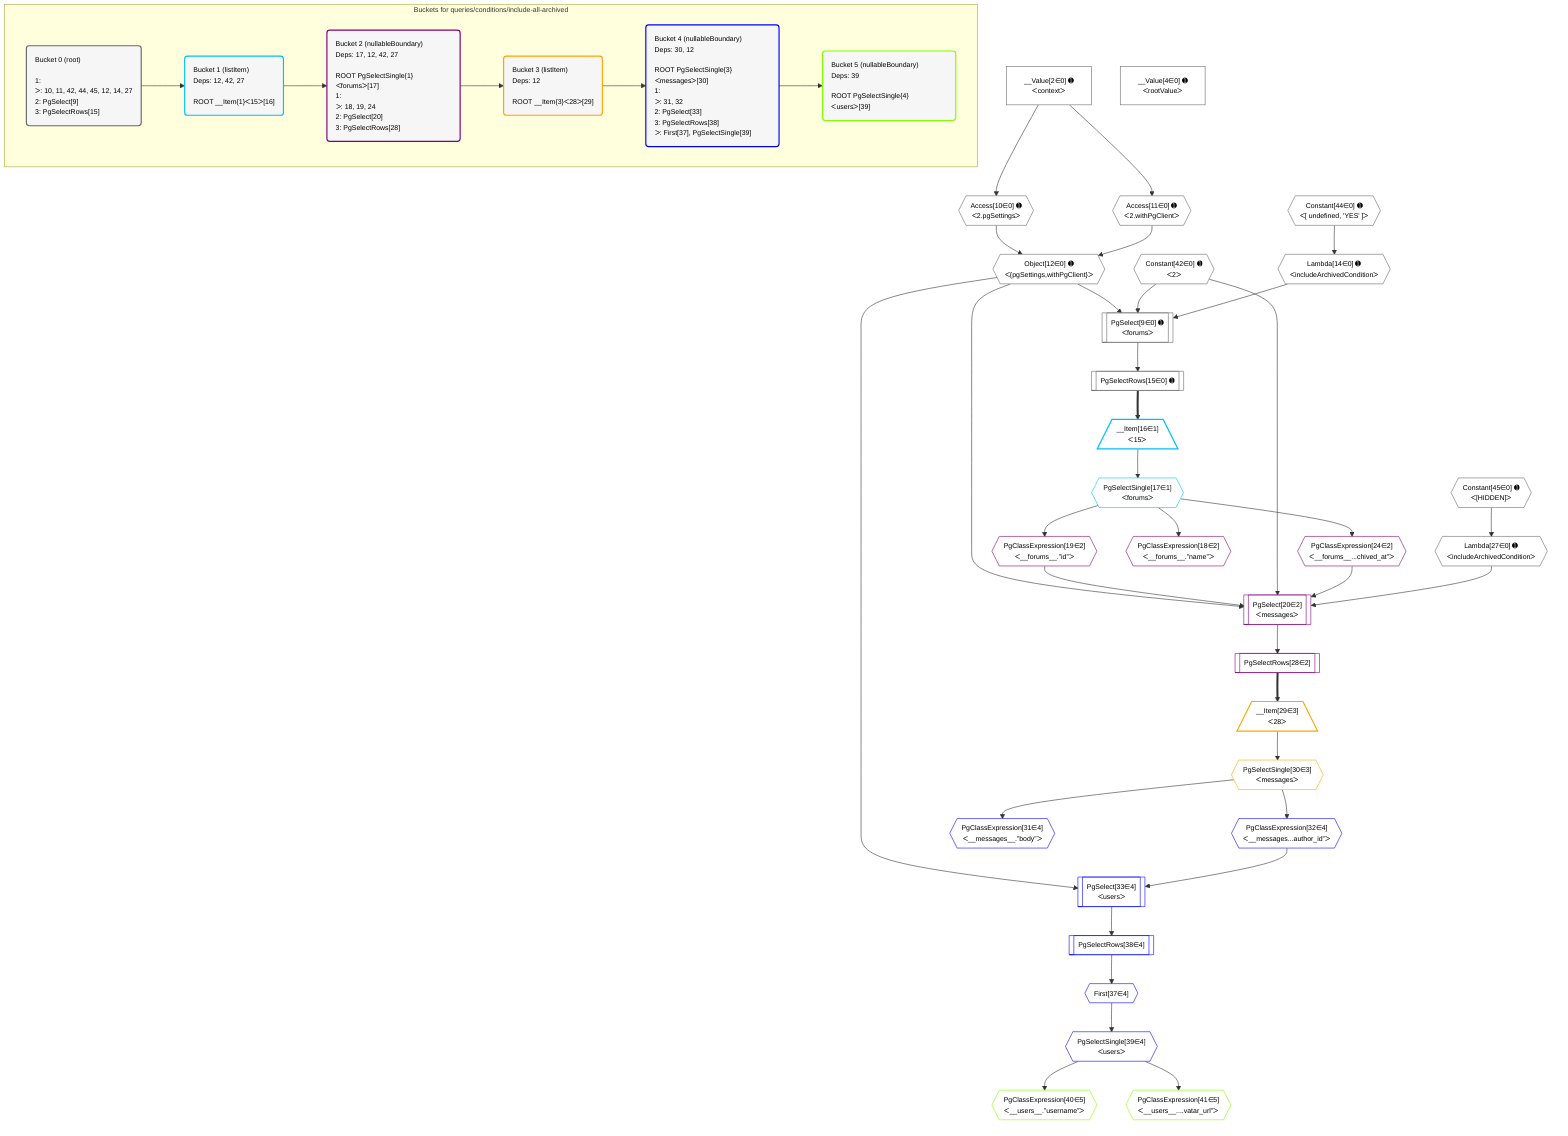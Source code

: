 %%{init: {'themeVariables': { 'fontSize': '12px'}}}%%
graph TD
    classDef path fill:#eee,stroke:#000,color:#000
    classDef plan fill:#fff,stroke-width:1px,color:#000
    classDef itemplan fill:#fff,stroke-width:2px,color:#000
    classDef unbatchedplan fill:#dff,stroke-width:1px,color:#000
    classDef sideeffectplan fill:#fcc,stroke-width:2px,color:#000
    classDef bucket fill:#f6f6f6,color:#000,stroke-width:2px,text-align:left

    subgraph "Buckets for queries/conditions/include-all-archived"
    Bucket0("Bucket 0 (root)<br /><br />1: <br />ᐳ: 10, 11, 42, 44, 45, 12, 14, 27<br />2: PgSelect[9]<br />3: PgSelectRows[15]"):::bucket
    Bucket1("Bucket 1 (listItem)<br />Deps: 12, 42, 27<br /><br />ROOT __Item{1}ᐸ15ᐳ[16]"):::bucket
    Bucket2("Bucket 2 (nullableBoundary)<br />Deps: 17, 12, 42, 27<br /><br />ROOT PgSelectSingle{1}ᐸforumsᐳ[17]<br />1: <br />ᐳ: 18, 19, 24<br />2: PgSelect[20]<br />3: PgSelectRows[28]"):::bucket
    Bucket3("Bucket 3 (listItem)<br />Deps: 12<br /><br />ROOT __Item{3}ᐸ28ᐳ[29]"):::bucket
    Bucket4("Bucket 4 (nullableBoundary)<br />Deps: 30, 12<br /><br />ROOT PgSelectSingle{3}ᐸmessagesᐳ[30]<br />1: <br />ᐳ: 31, 32<br />2: PgSelect[33]<br />3: PgSelectRows[38]<br />ᐳ: First[37], PgSelectSingle[39]"):::bucket
    Bucket5("Bucket 5 (nullableBoundary)<br />Deps: 39<br /><br />ROOT PgSelectSingle{4}ᐸusersᐳ[39]"):::bucket
    end
    Bucket0 --> Bucket1
    Bucket1 --> Bucket2
    Bucket2 --> Bucket3
    Bucket3 --> Bucket4
    Bucket4 --> Bucket5

    %% plan dependencies
    PgSelect9[["PgSelect[9∈0] ➊<br />ᐸforumsᐳ"]]:::plan
    Object12{{"Object[12∈0] ➊<br />ᐸ{pgSettings,withPgClient}ᐳ"}}:::plan
    Constant42{{"Constant[42∈0] ➊<br />ᐸ2ᐳ"}}:::plan
    Lambda14{{"Lambda[14∈0] ➊<br />ᐸincludeArchivedConditionᐳ"}}:::plan
    Object12 & Constant42 & Lambda14 --> PgSelect9
    Access10{{"Access[10∈0] ➊<br />ᐸ2.pgSettingsᐳ"}}:::plan
    Access11{{"Access[11∈0] ➊<br />ᐸ2.withPgClientᐳ"}}:::plan
    Access10 & Access11 --> Object12
    __Value2["__Value[2∈0] ➊<br />ᐸcontextᐳ"]:::plan
    __Value2 --> Access10
    __Value2 --> Access11
    Constant44{{"Constant[44∈0] ➊<br />ᐸ[ undefined, 'YES' ]ᐳ"}}:::plan
    Constant44 --> Lambda14
    PgSelectRows15[["PgSelectRows[15∈0] ➊"]]:::plan
    PgSelect9 --> PgSelectRows15
    Lambda27{{"Lambda[27∈0] ➊<br />ᐸincludeArchivedConditionᐳ"}}:::plan
    Constant45{{"Constant[45∈0] ➊<br />ᐸ[HIDDEN]ᐳ"}}:::plan
    Constant45 --> Lambda27
    __Value4["__Value[4∈0] ➊<br />ᐸrootValueᐳ"]:::plan
    __Item16[/"__Item[16∈1]<br />ᐸ15ᐳ"\]:::itemplan
    PgSelectRows15 ==> __Item16
    PgSelectSingle17{{"PgSelectSingle[17∈1]<br />ᐸforumsᐳ"}}:::plan
    __Item16 --> PgSelectSingle17
    PgSelect20[["PgSelect[20∈2]<br />ᐸmessagesᐳ"]]:::plan
    PgClassExpression19{{"PgClassExpression[19∈2]<br />ᐸ__forums__.”id”ᐳ"}}:::plan
    PgClassExpression24{{"PgClassExpression[24∈2]<br />ᐸ__forums__...chived_at”ᐳ"}}:::plan
    Object12 & PgClassExpression19 & Constant42 & PgClassExpression24 & Lambda27 --> PgSelect20
    PgClassExpression18{{"PgClassExpression[18∈2]<br />ᐸ__forums__.”name”ᐳ"}}:::plan
    PgSelectSingle17 --> PgClassExpression18
    PgSelectSingle17 --> PgClassExpression19
    PgSelectSingle17 --> PgClassExpression24
    PgSelectRows28[["PgSelectRows[28∈2]"]]:::plan
    PgSelect20 --> PgSelectRows28
    __Item29[/"__Item[29∈3]<br />ᐸ28ᐳ"\]:::itemplan
    PgSelectRows28 ==> __Item29
    PgSelectSingle30{{"PgSelectSingle[30∈3]<br />ᐸmessagesᐳ"}}:::plan
    __Item29 --> PgSelectSingle30
    PgSelect33[["PgSelect[33∈4]<br />ᐸusersᐳ"]]:::plan
    PgClassExpression32{{"PgClassExpression[32∈4]<br />ᐸ__messages...author_id”ᐳ"}}:::plan
    Object12 & PgClassExpression32 --> PgSelect33
    PgClassExpression31{{"PgClassExpression[31∈4]<br />ᐸ__messages__.”body”ᐳ"}}:::plan
    PgSelectSingle30 --> PgClassExpression31
    PgSelectSingle30 --> PgClassExpression32
    First37{{"First[37∈4]"}}:::plan
    PgSelectRows38[["PgSelectRows[38∈4]"]]:::plan
    PgSelectRows38 --> First37
    PgSelect33 --> PgSelectRows38
    PgSelectSingle39{{"PgSelectSingle[39∈4]<br />ᐸusersᐳ"}}:::plan
    First37 --> PgSelectSingle39
    PgClassExpression40{{"PgClassExpression[40∈5]<br />ᐸ__users__.”username”ᐳ"}}:::plan
    PgSelectSingle39 --> PgClassExpression40
    PgClassExpression41{{"PgClassExpression[41∈5]<br />ᐸ__users__....vatar_url”ᐳ"}}:::plan
    PgSelectSingle39 --> PgClassExpression41

    %% define steps
    classDef bucket0 stroke:#696969
    class Bucket0,__Value2,__Value4,PgSelect9,Access10,Access11,Object12,Lambda14,PgSelectRows15,Lambda27,Constant42,Constant44,Constant45 bucket0
    classDef bucket1 stroke:#00bfff
    class Bucket1,__Item16,PgSelectSingle17 bucket1
    classDef bucket2 stroke:#7f007f
    class Bucket2,PgClassExpression18,PgClassExpression19,PgSelect20,PgClassExpression24,PgSelectRows28 bucket2
    classDef bucket3 stroke:#ffa500
    class Bucket3,__Item29,PgSelectSingle30 bucket3
    classDef bucket4 stroke:#0000ff
    class Bucket4,PgClassExpression31,PgClassExpression32,PgSelect33,First37,PgSelectRows38,PgSelectSingle39 bucket4
    classDef bucket5 stroke:#7fff00
    class Bucket5,PgClassExpression40,PgClassExpression41 bucket5